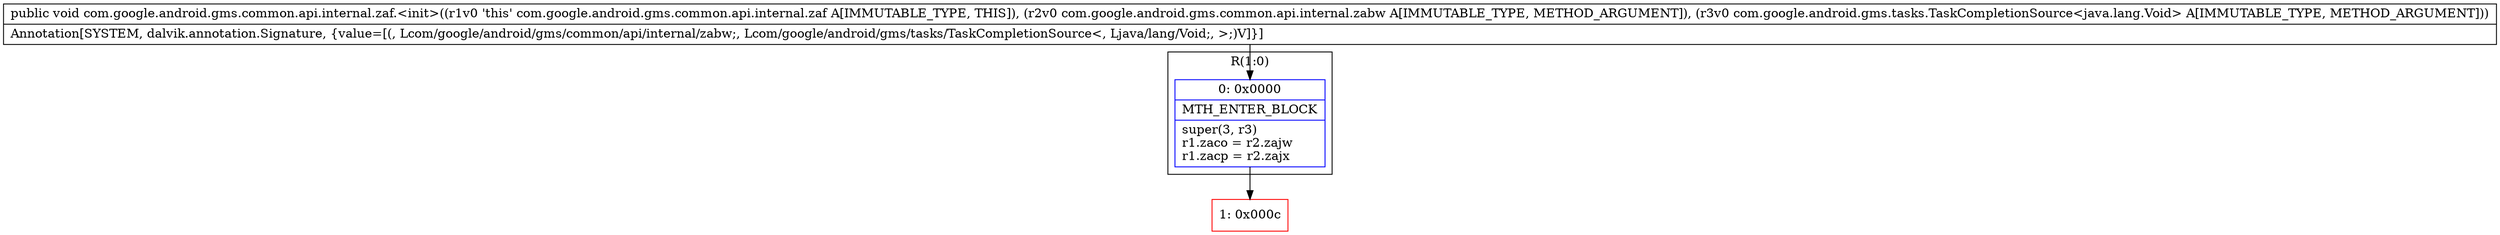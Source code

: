 digraph "CFG forcom.google.android.gms.common.api.internal.zaf.\<init\>(Lcom\/google\/android\/gms\/common\/api\/internal\/zabw;Lcom\/google\/android\/gms\/tasks\/TaskCompletionSource;)V" {
subgraph cluster_Region_384747623 {
label = "R(1:0)";
node [shape=record,color=blue];
Node_0 [shape=record,label="{0\:\ 0x0000|MTH_ENTER_BLOCK\l|super(3, r3)\lr1.zaco = r2.zajw\lr1.zacp = r2.zajx\l}"];
}
Node_1 [shape=record,color=red,label="{1\:\ 0x000c}"];
MethodNode[shape=record,label="{public void com.google.android.gms.common.api.internal.zaf.\<init\>((r1v0 'this' com.google.android.gms.common.api.internal.zaf A[IMMUTABLE_TYPE, THIS]), (r2v0 com.google.android.gms.common.api.internal.zabw A[IMMUTABLE_TYPE, METHOD_ARGUMENT]), (r3v0 com.google.android.gms.tasks.TaskCompletionSource\<java.lang.Void\> A[IMMUTABLE_TYPE, METHOD_ARGUMENT]))  | Annotation[SYSTEM, dalvik.annotation.Signature, \{value=[(, Lcom\/google\/android\/gms\/common\/api\/internal\/zabw;, Lcom\/google\/android\/gms\/tasks\/TaskCompletionSource\<, Ljava\/lang\/Void;, \>;)V]\}]\l}"];
MethodNode -> Node_0;
Node_0 -> Node_1;
}

